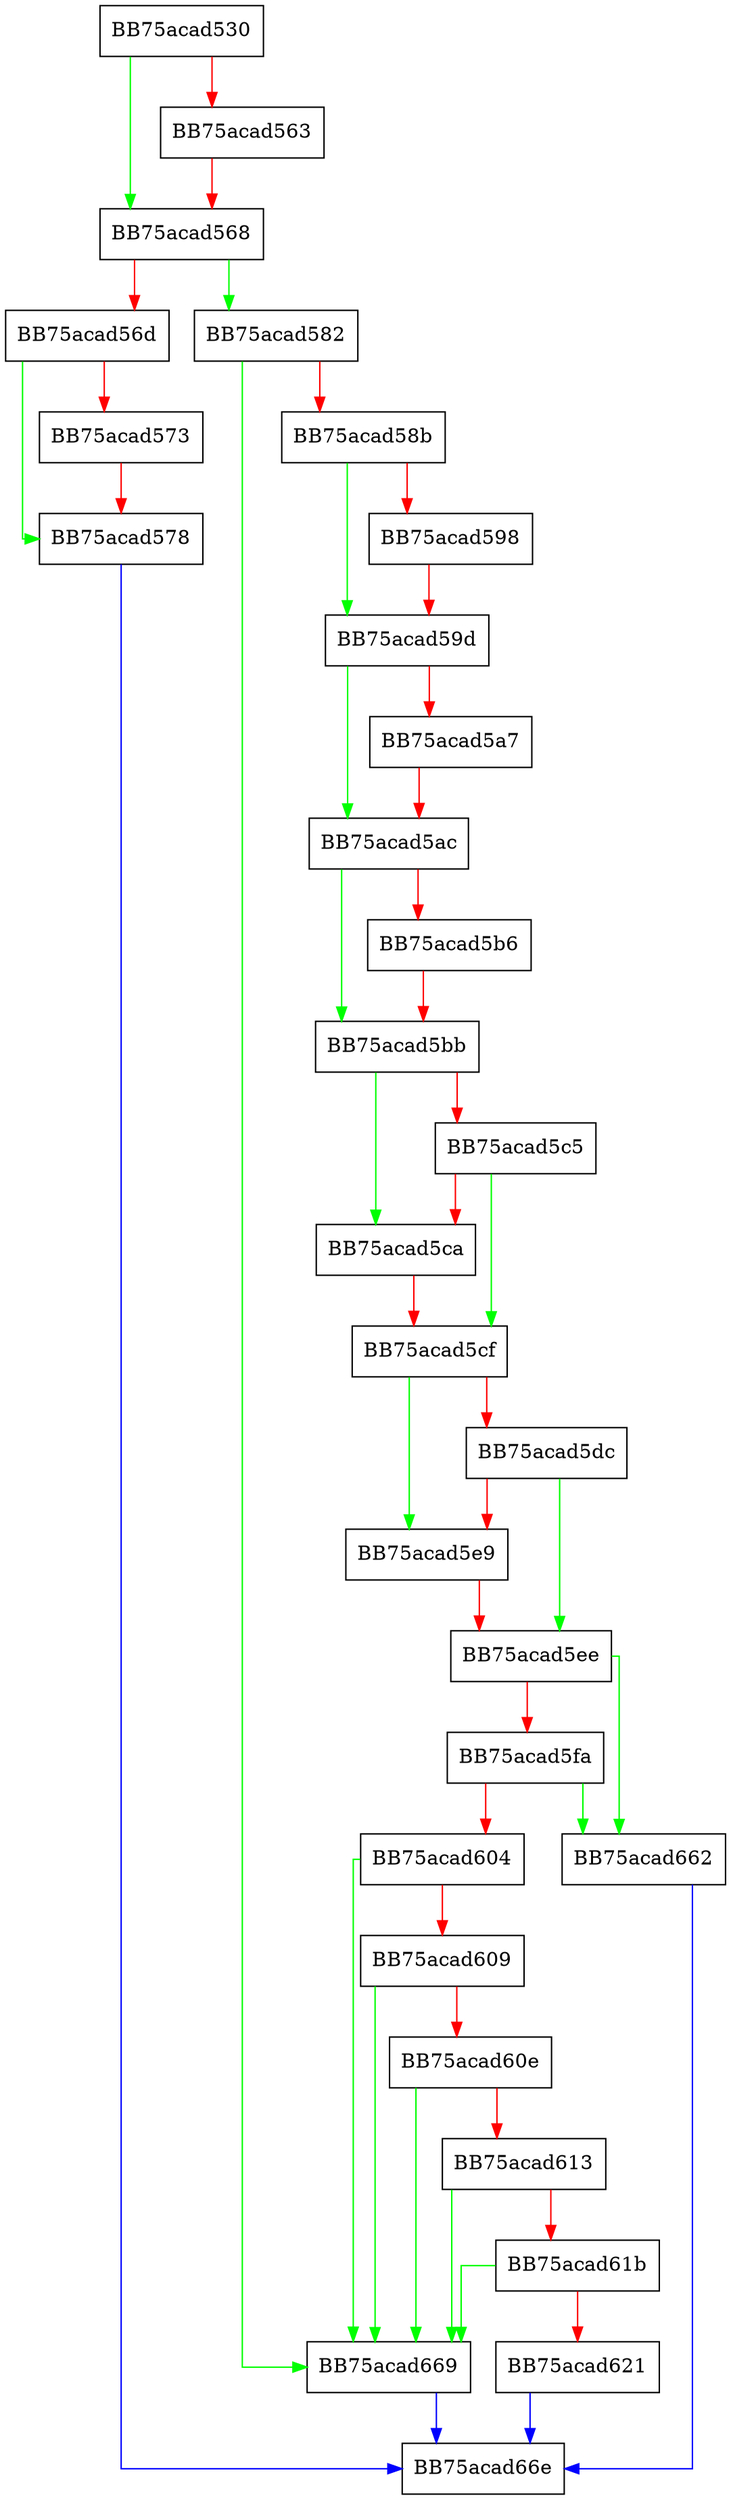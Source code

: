 digraph ExtractorAsChromeInstallSpecialFolder {
  node [shape="box"];
  graph [splines=ortho];
  BB75acad530 -> BB75acad568 [color="green"];
  BB75acad530 -> BB75acad563 [color="red"];
  BB75acad563 -> BB75acad568 [color="red"];
  BB75acad568 -> BB75acad582 [color="green"];
  BB75acad568 -> BB75acad56d [color="red"];
  BB75acad56d -> BB75acad578 [color="green"];
  BB75acad56d -> BB75acad573 [color="red"];
  BB75acad573 -> BB75acad578 [color="red"];
  BB75acad578 -> BB75acad66e [color="blue"];
  BB75acad582 -> BB75acad669 [color="green"];
  BB75acad582 -> BB75acad58b [color="red"];
  BB75acad58b -> BB75acad59d [color="green"];
  BB75acad58b -> BB75acad598 [color="red"];
  BB75acad598 -> BB75acad59d [color="red"];
  BB75acad59d -> BB75acad5ac [color="green"];
  BB75acad59d -> BB75acad5a7 [color="red"];
  BB75acad5a7 -> BB75acad5ac [color="red"];
  BB75acad5ac -> BB75acad5bb [color="green"];
  BB75acad5ac -> BB75acad5b6 [color="red"];
  BB75acad5b6 -> BB75acad5bb [color="red"];
  BB75acad5bb -> BB75acad5ca [color="green"];
  BB75acad5bb -> BB75acad5c5 [color="red"];
  BB75acad5c5 -> BB75acad5cf [color="green"];
  BB75acad5c5 -> BB75acad5ca [color="red"];
  BB75acad5ca -> BB75acad5cf [color="red"];
  BB75acad5cf -> BB75acad5e9 [color="green"];
  BB75acad5cf -> BB75acad5dc [color="red"];
  BB75acad5dc -> BB75acad5ee [color="green"];
  BB75acad5dc -> BB75acad5e9 [color="red"];
  BB75acad5e9 -> BB75acad5ee [color="red"];
  BB75acad5ee -> BB75acad662 [color="green"];
  BB75acad5ee -> BB75acad5fa [color="red"];
  BB75acad5fa -> BB75acad662 [color="green"];
  BB75acad5fa -> BB75acad604 [color="red"];
  BB75acad604 -> BB75acad669 [color="green"];
  BB75acad604 -> BB75acad609 [color="red"];
  BB75acad609 -> BB75acad669 [color="green"];
  BB75acad609 -> BB75acad60e [color="red"];
  BB75acad60e -> BB75acad669 [color="green"];
  BB75acad60e -> BB75acad613 [color="red"];
  BB75acad613 -> BB75acad669 [color="green"];
  BB75acad613 -> BB75acad61b [color="red"];
  BB75acad61b -> BB75acad669 [color="green"];
  BB75acad61b -> BB75acad621 [color="red"];
  BB75acad621 -> BB75acad66e [color="blue"];
  BB75acad662 -> BB75acad66e [color="blue"];
  BB75acad669 -> BB75acad66e [color="blue"];
}